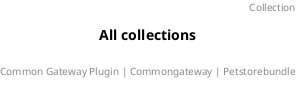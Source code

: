 @startuml
title: All collections
footer: Common Gateway Plugin | Commongateway | Petstorebundle 
header: Collection

@enduml
